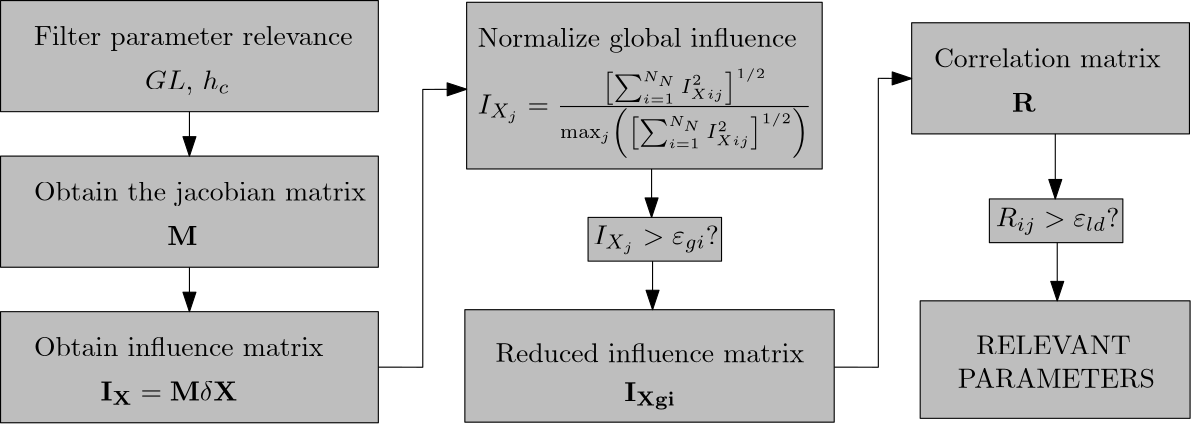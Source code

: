 <?xml version="1.0"?>
<!DOCTYPE ipe SYSTEM "ipe.dtd">
<ipe version="70218" creator="Ipe 7.2.28">
<info created="D:20240418135042" modified="D:20240606121953"/>
<ipestyle name="basic">
<symbol name="arrow/arc(spx)">
<path stroke="sym-stroke" fill="sym-stroke" pen="sym-pen">
0 0 m
-1 0.333 l
-1 -0.333 l
h
</path>
</symbol>
<symbol name="arrow/farc(spx)">
<path stroke="sym-stroke" fill="white" pen="sym-pen">
0 0 m
-1 0.333 l
-1 -0.333 l
h
</path>
</symbol>
<symbol name="arrow/ptarc(spx)">
<path stroke="sym-stroke" fill="sym-stroke" pen="sym-pen">
0 0 m
-1 0.333 l
-0.8 0 l
-1 -0.333 l
h
</path>
</symbol>
<symbol name="arrow/fptarc(spx)">
<path stroke="sym-stroke" fill="white" pen="sym-pen">
0 0 m
-1 0.333 l
-0.8 0 l
-1 -0.333 l
h
</path>
</symbol>
<symbol name="mark/circle(sx)" transformations="translations">
<path fill="sym-stroke">
0.6 0 0 0.6 0 0 e
0.4 0 0 0.4 0 0 e
</path>
</symbol>
<symbol name="mark/disk(sx)" transformations="translations">
<path fill="sym-stroke">
0.6 0 0 0.6 0 0 e
</path>
</symbol>
<symbol name="mark/fdisk(sfx)" transformations="translations">
<group>
<path fill="sym-fill">
0.5 0 0 0.5 0 0 e
</path>
<path fill="sym-stroke" fillrule="eofill">
0.6 0 0 0.6 0 0 e
0.4 0 0 0.4 0 0 e
</path>
</group>
</symbol>
<symbol name="mark/box(sx)" transformations="translations">
<path fill="sym-stroke" fillrule="eofill">
-0.6 -0.6 m
0.6 -0.6 l
0.6 0.6 l
-0.6 0.6 l
h
-0.4 -0.4 m
0.4 -0.4 l
0.4 0.4 l
-0.4 0.4 l
h
</path>
</symbol>
<symbol name="mark/square(sx)" transformations="translations">
<path fill="sym-stroke">
-0.6 -0.6 m
0.6 -0.6 l
0.6 0.6 l
-0.6 0.6 l
h
</path>
</symbol>
<symbol name="mark/fsquare(sfx)" transformations="translations">
<group>
<path fill="sym-fill">
-0.5 -0.5 m
0.5 -0.5 l
0.5 0.5 l
-0.5 0.5 l
h
</path>
<path fill="sym-stroke" fillrule="eofill">
-0.6 -0.6 m
0.6 -0.6 l
0.6 0.6 l
-0.6 0.6 l
h
-0.4 -0.4 m
0.4 -0.4 l
0.4 0.4 l
-0.4 0.4 l
h
</path>
</group>
</symbol>
<symbol name="mark/cross(sx)" transformations="translations">
<group>
<path fill="sym-stroke">
-0.43 -0.57 m
0.57 0.43 l
0.43 0.57 l
-0.57 -0.43 l
h
</path>
<path fill="sym-stroke">
-0.43 0.57 m
0.57 -0.43 l
0.43 -0.57 l
-0.57 0.43 l
h
</path>
</group>
</symbol>
<symbol name="arrow/fnormal(spx)">
<path stroke="sym-stroke" fill="white" pen="sym-pen">
0 0 m
-1 0.333 l
-1 -0.333 l
h
</path>
</symbol>
<symbol name="arrow/pointed(spx)">
<path stroke="sym-stroke" fill="sym-stroke" pen="sym-pen">
0 0 m
-1 0.333 l
-0.8 0 l
-1 -0.333 l
h
</path>
</symbol>
<symbol name="arrow/fpointed(spx)">
<path stroke="sym-stroke" fill="white" pen="sym-pen">
0 0 m
-1 0.333 l
-0.8 0 l
-1 -0.333 l
h
</path>
</symbol>
<symbol name="arrow/linear(spx)">
<path stroke="sym-stroke" pen="sym-pen">
-1 0.333 m
0 0 l
-1 -0.333 l
</path>
</symbol>
<symbol name="arrow/fdouble(spx)">
<path stroke="sym-stroke" fill="white" pen="sym-pen">
0 0 m
-1 0.333 l
-1 -0.333 l
h
-1 0 m
-2 0.333 l
-2 -0.333 l
h
</path>
</symbol>
<symbol name="arrow/double(spx)">
<path stroke="sym-stroke" fill="sym-stroke" pen="sym-pen">
0 0 m
-1 0.333 l
-1 -0.333 l
h
-1 0 m
-2 0.333 l
-2 -0.333 l
h
</path>
</symbol>
<symbol name="arrow/mid-normal(spx)">
<path stroke="sym-stroke" fill="sym-stroke" pen="sym-pen">
0.5 0 m
-0.5 0.333 l
-0.5 -0.333 l
h
</path>
</symbol>
<symbol name="arrow/mid-fnormal(spx)">
<path stroke="sym-stroke" fill="white" pen="sym-pen">
0.5 0 m
-0.5 0.333 l
-0.5 -0.333 l
h
</path>
</symbol>
<symbol name="arrow/mid-pointed(spx)">
<path stroke="sym-stroke" fill="sym-stroke" pen="sym-pen">
0.5 0 m
-0.5 0.333 l
-0.3 0 l
-0.5 -0.333 l
h
</path>
</symbol>
<symbol name="arrow/mid-fpointed(spx)">
<path stroke="sym-stroke" fill="white" pen="sym-pen">
0.5 0 m
-0.5 0.333 l
-0.3 0 l
-0.5 -0.333 l
h
</path>
</symbol>
<symbol name="arrow/mid-double(spx)">
<path stroke="sym-stroke" fill="sym-stroke" pen="sym-pen">
1 0 m
0 0.333 l
0 -0.333 l
h
0 0 m
-1 0.333 l
-1 -0.333 l
h
</path>
</symbol>
<symbol name="arrow/mid-fdouble(spx)">
<path stroke="sym-stroke" fill="white" pen="sym-pen">
1 0 m
0 0.333 l
0 -0.333 l
h
0 0 m
-1 0.333 l
-1 -0.333 l
h
</path>
</symbol>
<anglesize name="22.5 deg" value="22.5"/>
<anglesize name="30 deg" value="30"/>
<anglesize name="45 deg" value="45"/>
<anglesize name="60 deg" value="60"/>
<anglesize name="90 deg" value="90"/>
<arrowsize name="large" value="10"/>
<arrowsize name="small" value="5"/>
<arrowsize name="tiny" value="3"/>
<color name="blue" value="0 0 1"/>
<color name="brown" value="0.647 0.165 0.165"/>
<color name="darkblue" value="0 0 0.545"/>
<color name="darkcyan" value="0 0.545 0.545"/>
<color name="darkgray" value="0.663"/>
<color name="darkgreen" value="0 0.392 0"/>
<color name="darkmagenta" value="0.545 0 0.545"/>
<color name="darkorange" value="1 0.549 0"/>
<color name="darkred" value="0.545 0 0"/>
<color name="gold" value="1 0.843 0"/>
<color name="gray" value="0.745"/>
<color name="green" value="0 1 0"/>
<color name="lightblue" value="0.678 0.847 0.902"/>
<color name="lightcyan" value="0.878 1 1"/>
<color name="lightgray" value="0.827"/>
<color name="lightgreen" value="0.565 0.933 0.565"/>
<color name="lightyellow" value="1 1 0.878"/>
<color name="navy" value="0 0 0.502"/>
<color name="orange" value="1 0.647 0"/>
<color name="pink" value="1 0.753 0.796"/>
<color name="purple" value="0.627 0.125 0.941"/>
<color name="red" value="1 0 0"/>
<color name="seagreen" value="0.18 0.545 0.341"/>
<color name="turquoise" value="0.251 0.878 0.816"/>
<color name="violet" value="0.933 0.51 0.933"/>
<color name="yellow" value="1 1 0"/>
<dashstyle name="dash dot dotted" value="[4 2 1 2 1 2] 0"/>
<dashstyle name="dash dotted" value="[4 2 1 2] 0"/>
<dashstyle name="dashed" value="[4] 0"/>
<dashstyle name="dotted" value="[1 3] 0"/>
<gridsize name="10 pts (~3.5 mm)" value="10"/>
<gridsize name="14 pts (~5 mm)" value="14"/>
<gridsize name="16 pts (~6 mm)" value="16"/>
<gridsize name="20 pts (~7 mm)" value="20"/>
<gridsize name="28 pts (~10 mm)" value="28"/>
<gridsize name="32 pts (~12 mm)" value="32"/>
<gridsize name="4 pts" value="4"/>
<gridsize name="56 pts (~20 mm)" value="56"/>
<gridsize name="8 pts (~3 mm)" value="8"/>
<opacity name="10%" value="0.1"/>
<opacity name="30%" value="0.3"/>
<opacity name="50%" value="0.5"/>
<opacity name="75%" value="0.75"/>
<pen name="fat" value="1.2"/>
<pen name="heavier" value="0.8"/>
<pen name="ultrafat" value="2"/>
<symbolsize name="large" value="5"/>
<symbolsize name="small" value="2"/>
<symbolsize name="tiny" value="1.1"/>
<textsize name="Huge" value="\Huge"/>
<textsize name="LARGE" value="\LARGE"/>
<textsize name="Large" value="\Large"/>
<textsize name="footnote" value="\footnotesize"/>
<textsize name="huge" value="\huge"/>
<textsize name="large" value="\large"/>
<textsize name="script" value="\scriptsize"/>
<textsize name="small" value="\small"/>
<textsize name="tiny" value="\tiny"/>
<textstyle name="center" begin="\begin{center}" end="\end{center}"/>
<textstyle name="item" begin="\begin{itemize}\item{}" end="\end{itemize}"/>
<textstyle name="itemize" begin="\begin{itemize}" end="\end{itemize}"/>
<tiling name="falling" angle="-60" step="4" width="1"/>
<tiling name="rising" angle="30" step="4" width="1"/>
</ipestyle>
<page>
<layer name="alpha"/>
<view layers="alpha" active="alpha"/>
<path layer="alpha" matrix="1 0 0 1 0 8" stroke="black" fill="gray">
132 784 m
132 744 l
268 744 l
268 784 l
h
</path>
<path matrix="1 0 0 1 0 -48" stroke="black" fill="gray">
132 784 m
132 744 l
268 744 l
268 784 l
h
</path>
<path matrix="1 0 0 1 0 -104" stroke="black" fill="gray">
132 784 m
132 744 l
268 744 l
268 784 l
h
</path>
<path matrix="1 0 0 1 -4.21265 7.37214" stroke="black" fill="gray">
304 784 m
304 724 l
432 724 l
432 784 l
h
</path>
<path matrix="1.32964 0 0 1.44585 -121.017 -325.606" stroke="black" fill="gray">
316 696 m
316 668 l
416 668 l
416 696 l
h
</path>
<text matrix="1 0 0 1 0 8" transformations="translations" pos="144 768" stroke="black" type="label" width="118.14" height="6.926" depth="1.93" valign="baseline">Filter parameter relevance
</text>
<text transformations="translations" pos="144 720" stroke="black" type="label" width="122.901" height="6.926" depth="1.93" valign="baseline">Obtain the jacobian matrix </text>
<text matrix="1 0 0 1 0 -8" transformations="translations" pos="144 672" stroke="black" type="label" width="107.68" height="6.918" depth="0" valign="baseline">Obtain influence matrix </text>
<text matrix="1 0 0 1 159.787 151.372" transformations="translations" pos="144 624" stroke="black" type="label" width="118.196" height="6.926" depth="1.93" valign="baseline">Normalize global influence
</text>
<text matrix="1 0 0 1 143.787 159.372" transformations="translations" pos="160 592" stroke="black" type="label" width="120.348" height="16.307" depth="16.05" valign="baseline" style="math">
I_{X_j}=\frac{\left[\sum_{i=1}^{N_N} I_{X i j}^2\right]^{1 / 2}}{\max _j\left(\left[\sum_{i=1}^{N_N} I_{X i j}^2\right]^{1 / 2}\right)}
</text>
<text matrix="1 0 0 1 12 -8" transformations="translations" pos="156 656" stroke="black" type="label" width="49.219" height="6.923" depth="1.49" valign="baseline" style="math">\mathbf{I_X} = \mathbf{M} \delta \mathbf{X}</text>
<text matrix="1 0 0 1 8 8" transformations="translations" pos="176 752" stroke="black" type="label" width="30.5" height="6.926" depth="1.93" valign="baseline">$GL$, $h_c$</text>
<text matrix="1 0 0 1 4 0" transformations="translations" pos="188 704" stroke="black" type="label" width="10.876" height="6.835" depth="0" valign="baseline" style="math">\mathbf{M}
</text>
<path matrix="1.20115 0 0 1.31189 -146.562 -214.883" stroke="black" fill="gray">
408 708 m
408 696 l
448 696 l
448 708 l
h
</path>
<text matrix="1 0 0 1 -2.66741 8.21225" transformations="translations" pos="348 696" stroke="black" type="label" width="45.22" height="6.918" depth="3.46" valign="baseline">$I_{X_j}&gt;\varepsilon_{gi}$?</text>
<path stroke="black" arrow="normal/normal">
200 752 m
200 736 l
</path>
<path stroke="black" arrow="normal/normal">
200 696 m
200 680 l
</path>
<text matrix="1 0 0 1 -16.8506 0.702108" transformations="translations" pos="327.05 661.08" stroke="black" type="label" width="111.139" height="6.918" depth="0" valign="baseline">Reduced influence matrix</text>
<text matrix="1 0 0 1 0 -4.21265" transformations="translations" pos="356.538 651.953" stroke="black" type="label" width="18.638" height="6.836" depth="2.85" valign="baseline" style="math">\mathbf{I_{Xgi}}</text>
<path stroke="black" fill="gray">
460 784 m
460 744 l
560 744 l
560 784 l
h
</path>
<text transformations="translations" pos="468 768" stroke="black" type="label" width="81.722" height="6.918" depth="0" valign="baseline">Correlation matrix</text>
<text transformations="translations" pos="496 752" stroke="black" type="label" width="8.593" height="6.835" depth="0" valign="baseline" style="math">\mathbf{R}</text>
<path matrix="1.20115 0 0 1.31189 -2.09169 -208.23" stroke="black" fill="gray">
408 708 m
408 696 l
448 696 l
448 708 l
h
</path>
<text matrix="1 0 0 1 0.351054 7.37214" transformations="translations" pos="489.939 703.206" stroke="black" type="label" width="44.42" height="6.919" depth="2.85" valign="baseline">$R_{ij}&gt;\varepsilon_{ld}$?</text>
<path matrix="0.971579 0 0 1.51054 156.053 -367.438" stroke="black" fill="gray">
316 696 m
316 668 l
416 668 l
416 696 l
h
</path>
<text matrix="1 0 0 1 26.6801 9.12741" transformations="translations" pos="456.589 655.463" stroke="black" type="label" width="58.946" height="6.808" depth="0" valign="baseline">RELEVANT 
</text>
<text matrix="1 0 0 1 -1.05316 8.07425" transformations="translations" pos="477.652 644.58" stroke="black" type="label" width="70.984" height="6.808" depth="0" valign="baseline"> PARAMETERS</text>
<path stroke="black" arrow="normal/normal">
268 660.027 m
284 660 l
284 760 l
299.787 760.077 l
</path>
<path stroke="black" arrow="normal/normal">
366.368 731.372 m
366.368 713.935 l
</path>
<path stroke="black" arrow="normal/normal">
366.719 698.192 m
366.719 680.702 l
</path>
<path stroke="black" arrow="normal/normal">
432.114 660.027 m
448 660 l
448 764 l
460 763.939 l
</path>
<path stroke="black" arrow="normal/normal">
511.704 744 m
511.704 720.588 l
</path>
<path stroke="black" arrow="normal/normal">
512.406 704.845 m
512.406 683.895 l
</path>
</page>
</ipe>
